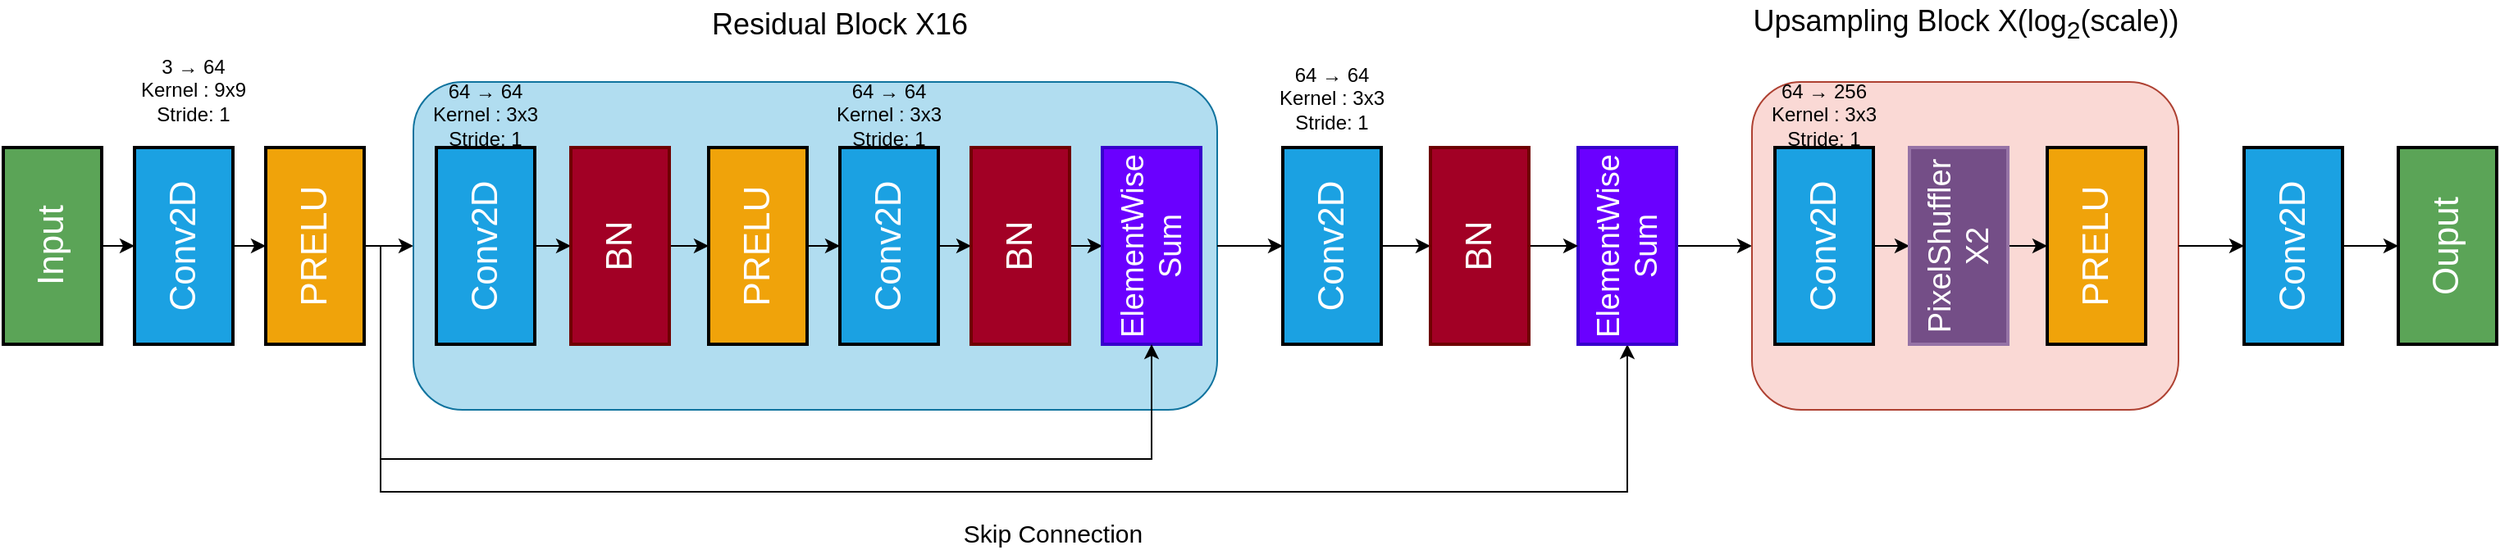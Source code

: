 <mxfile version="27.0.6">
  <diagram name="Page-1" id="ldX45UWWgHhQOTZwwglj">
    <mxGraphModel dx="1469" dy="813" grid="1" gridSize="10" guides="1" tooltips="1" connect="1" arrows="1" fold="1" page="1" pageScale="1" pageWidth="827" pageHeight="1169" math="0" shadow="0">
      <root>
        <mxCell id="0" />
        <mxCell id="1" parent="0" />
        <mxCell id="CX8VXaGz0tjRuIeD6k8V-15" style="edgeStyle=orthogonalEdgeStyle;rounded=0;orthogonalLoop=1;jettySize=auto;html=1;entryX=0.5;entryY=0;entryDx=0;entryDy=0;" parent="1" source="7jAFLYlnToqP1OYzs7xx-1" target="7jAFLYlnToqP1OYzs7xx-2" edge="1">
          <mxGeometry relative="1" as="geometry" />
        </mxCell>
        <mxCell id="7jAFLYlnToqP1OYzs7xx-1" value="&lt;font style=&quot;font-size: 22px; color: light-dark(rgb(255, 255, 255), rgb(237, 237, 237));&quot;&gt;Input&lt;/font&gt;" style="rounded=0;whiteSpace=wrap;html=1;rotation=-90;fillColor=light-dark(#5ba457, #1f2f1e);strokeColor=light-dark(#000000, #446e2c);horizontal=0;textDirection=vertical-rl;strokeWidth=2;" parent="1" vertex="1">
          <mxGeometry x="-10" y="180" width="120" height="60" as="geometry" />
        </mxCell>
        <mxCell id="CX8VXaGz0tjRuIeD6k8V-16" style="edgeStyle=orthogonalEdgeStyle;rounded=0;orthogonalLoop=1;jettySize=auto;html=1;entryX=0.5;entryY=0;entryDx=0;entryDy=0;" parent="1" source="7jAFLYlnToqP1OYzs7xx-2" target="7jAFLYlnToqP1OYzs7xx-3" edge="1">
          <mxGeometry relative="1" as="geometry" />
        </mxCell>
        <mxCell id="7jAFLYlnToqP1OYzs7xx-2" value="&lt;font style=&quot;font-size: 22px;&quot;&gt;Conv2D&lt;/font&gt;" style="rounded=0;whiteSpace=wrap;html=1;rotation=-90;fillColor=#1ba1e2;fontColor=#ffffff;strokeColor=light-dark(#000000, #51afe7);strokeWidth=2;" parent="1" vertex="1">
          <mxGeometry x="70" y="180" width="120" height="60" as="geometry" />
        </mxCell>
        <mxCell id="CX8VXaGz0tjRuIeD6k8V-17" style="edgeStyle=orthogonalEdgeStyle;rounded=0;orthogonalLoop=1;jettySize=auto;html=1;entryX=0;entryY=0.5;entryDx=0;entryDy=0;" parent="1" source="7jAFLYlnToqP1OYzs7xx-3" target="CX8VXaGz0tjRuIeD6k8V-1" edge="1">
          <mxGeometry relative="1" as="geometry" />
        </mxCell>
        <mxCell id="7jAFLYlnToqP1OYzs7xx-3" value="&lt;font style=&quot;font-size: 22px;&quot;&gt;&lt;span style=&quot;color: light-dark(rgb(255, 255, 255), rgb(237, 237, 237));&quot;&gt;PRELU&lt;/span&gt;&lt;/font&gt;" style="rounded=0;whiteSpace=wrap;html=1;rotation=-90;fillColor=#f0a30a;strokeColor=light-dark(#000000, #51afe7);fontColor=#000000;strokeWidth=2;" parent="1" vertex="1">
          <mxGeometry x="150" y="180" width="120" height="60" as="geometry" />
        </mxCell>
        <mxCell id="CX8VXaGz0tjRuIeD6k8V-62" style="edgeStyle=orthogonalEdgeStyle;rounded=0;orthogonalLoop=1;jettySize=auto;html=1;" parent="1" source="7jAFLYlnToqP1OYzs7xx-6" target="7jAFLYlnToqP1OYzs7xx-8" edge="1">
          <mxGeometry relative="1" as="geometry" />
        </mxCell>
        <mxCell id="7jAFLYlnToqP1OYzs7xx-6" value="&lt;font style=&quot;font-size: 22px;&quot;&gt;Conv2D&lt;/font&gt;" style="rounded=0;whiteSpace=wrap;html=1;rotation=-90;fillColor=#1ba1e2;fontColor=#ffffff;strokeColor=light-dark(#000000, #51afe7);strokeWidth=2;" parent="1" vertex="1">
          <mxGeometry x="1356" y="180" width="120" height="60" as="geometry" />
        </mxCell>
        <mxCell id="7jAFLYlnToqP1OYzs7xx-8" value="&lt;div&gt;&lt;font style=&quot;font-size: 22px; color: rgb(255, 255, 255);&quot;&gt;Ouput&lt;/font&gt;&lt;/div&gt;" style="rounded=0;whiteSpace=wrap;html=1;rotation=-90;fillColor=light-dark(#5ba457, #1f2f1e);strokeColor=light-dark(#000000, #446e2c);horizontal=0;textDirection=vertical-rl;strokeWidth=2;" parent="1" vertex="1">
          <mxGeometry x="1450" y="180" width="120" height="60" as="geometry" />
        </mxCell>
        <mxCell id="7jAFLYlnToqP1OYzs7xx-16" value="&lt;div&gt;3 → 64 Kernel : 9x9&lt;/div&gt;&lt;div&gt;Stride: 1&lt;/div&gt;" style="text;html=1;align=center;verticalAlign=middle;whiteSpace=wrap;rounded=0;" parent="1" vertex="1">
          <mxGeometry x="98" y="100" width="76" height="30" as="geometry" />
        </mxCell>
        <mxCell id="CX8VXaGz0tjRuIeD6k8V-14" value="" style="group" parent="1" vertex="1" connectable="0">
          <mxGeometry x="270" y="110" width="490" height="200" as="geometry" />
        </mxCell>
        <mxCell id="CX8VXaGz0tjRuIeD6k8V-1" value="" style="rounded=1;whiteSpace=wrap;html=1;fillColor=#b1ddf0;strokeColor=#10739e;" parent="CX8VXaGz0tjRuIeD6k8V-14" vertex="1">
          <mxGeometry width="490" height="200" as="geometry" />
        </mxCell>
        <mxCell id="CX8VXaGz0tjRuIeD6k8V-8" style="edgeStyle=orthogonalEdgeStyle;rounded=0;orthogonalLoop=1;jettySize=auto;html=1;" parent="CX8VXaGz0tjRuIeD6k8V-14" source="7jAFLYlnToqP1OYzs7xx-4" target="CX8VXaGz0tjRuIeD6k8V-2" edge="1">
          <mxGeometry relative="1" as="geometry" />
        </mxCell>
        <mxCell id="7jAFLYlnToqP1OYzs7xx-4" value="&lt;font style=&quot;font-size: 22px;&quot;&gt;Conv2D&lt;/font&gt;" style="rounded=0;whiteSpace=wrap;html=1;rotation=-90;fillColor=#1ba1e2;fontColor=#ffffff;strokeColor=light-dark(#000000, #51afe7);strokeWidth=2;" parent="CX8VXaGz0tjRuIeD6k8V-14" vertex="1">
          <mxGeometry x="-16" y="70" width="120" height="60" as="geometry" />
        </mxCell>
        <mxCell id="CX8VXaGz0tjRuIeD6k8V-9" style="edgeStyle=orthogonalEdgeStyle;rounded=0;orthogonalLoop=1;jettySize=auto;html=1;" parent="CX8VXaGz0tjRuIeD6k8V-14" source="CX8VXaGz0tjRuIeD6k8V-2" target="CX8VXaGz0tjRuIeD6k8V-3" edge="1">
          <mxGeometry relative="1" as="geometry" />
        </mxCell>
        <mxCell id="CX8VXaGz0tjRuIeD6k8V-2" value="&lt;font style=&quot;font-size: 22px;&quot;&gt;BN&lt;/font&gt;" style="rounded=0;whiteSpace=wrap;html=1;rotation=-90;fillColor=#a20025;strokeColor=#6F0000;strokeWidth=2;fontColor=#ffffff;" parent="CX8VXaGz0tjRuIeD6k8V-14" vertex="1">
          <mxGeometry x="66" y="70" width="120" height="60" as="geometry" />
        </mxCell>
        <mxCell id="CX8VXaGz0tjRuIeD6k8V-10" style="edgeStyle=orthogonalEdgeStyle;rounded=0;orthogonalLoop=1;jettySize=auto;html=1;entryX=0.5;entryY=0;entryDx=0;entryDy=0;" parent="CX8VXaGz0tjRuIeD6k8V-14" source="CX8VXaGz0tjRuIeD6k8V-3" target="CX8VXaGz0tjRuIeD6k8V-4" edge="1">
          <mxGeometry relative="1" as="geometry" />
        </mxCell>
        <mxCell id="CX8VXaGz0tjRuIeD6k8V-3" value="&lt;span style=&quot;color: rgb(255, 255, 255);&quot;&gt;&lt;font style=&quot;font-size: 22px;&quot;&gt;PRELU&lt;/font&gt;&lt;/span&gt;" style="rounded=0;whiteSpace=wrap;html=1;rotation=-90;fillColor=#f0a30a;strokeColor=light-dark(#000000, #51afe7);fontColor=#000000;strokeWidth=2;" parent="CX8VXaGz0tjRuIeD6k8V-14" vertex="1">
          <mxGeometry x="150" y="70" width="120" height="60" as="geometry" />
        </mxCell>
        <mxCell id="CX8VXaGz0tjRuIeD6k8V-11" style="edgeStyle=orthogonalEdgeStyle;rounded=0;orthogonalLoop=1;jettySize=auto;html=1;entryX=0.5;entryY=0;entryDx=0;entryDy=0;" parent="CX8VXaGz0tjRuIeD6k8V-14" source="CX8VXaGz0tjRuIeD6k8V-4" target="CX8VXaGz0tjRuIeD6k8V-5" edge="1">
          <mxGeometry relative="1" as="geometry" />
        </mxCell>
        <mxCell id="CX8VXaGz0tjRuIeD6k8V-4" value="&lt;font style=&quot;font-size: 22px;&quot;&gt;Conv2D&lt;/font&gt;" style="rounded=0;whiteSpace=wrap;html=1;rotation=-90;fillColor=#1ba1e2;fontColor=#ffffff;strokeColor=light-dark(#000000, #51afe7);strokeWidth=2;" parent="CX8VXaGz0tjRuIeD6k8V-14" vertex="1">
          <mxGeometry x="230" y="70" width="120" height="60" as="geometry" />
        </mxCell>
        <mxCell id="CX8VXaGz0tjRuIeD6k8V-12" style="edgeStyle=orthogonalEdgeStyle;rounded=0;orthogonalLoop=1;jettySize=auto;html=1;entryX=0.5;entryY=0;entryDx=0;entryDy=0;" parent="CX8VXaGz0tjRuIeD6k8V-14" source="CX8VXaGz0tjRuIeD6k8V-5" target="CX8VXaGz0tjRuIeD6k8V-6" edge="1">
          <mxGeometry relative="1" as="geometry" />
        </mxCell>
        <mxCell id="CX8VXaGz0tjRuIeD6k8V-5" value="&lt;font style=&quot;font-size: 22px;&quot;&gt;BN&lt;/font&gt;" style="rounded=0;whiteSpace=wrap;html=1;rotation=-90;fillColor=#a20025;fontColor=#ffffff;strokeColor=#6F0000;strokeWidth=2;" parent="CX8VXaGz0tjRuIeD6k8V-14" vertex="1">
          <mxGeometry x="310" y="70" width="120" height="60" as="geometry" />
        </mxCell>
        <mxCell id="CX8VXaGz0tjRuIeD6k8V-6" value="&lt;font style=&quot;font-size: 19px;&quot;&gt;ElementWise Sum&lt;/font&gt;" style="rounded=0;whiteSpace=wrap;html=1;rotation=-90;fillColor=#6a00ff;fontColor=#ffffff;strokeColor=#3700CC;strokeWidth=2;" parent="CX8VXaGz0tjRuIeD6k8V-14" vertex="1">
          <mxGeometry x="390" y="70" width="120" height="60" as="geometry" />
        </mxCell>
        <mxCell id="CX8VXaGz0tjRuIeD6k8V-20" value="&lt;div&gt;64 → 64 Kernel : 3x3&lt;/div&gt;&lt;div&gt;Stride: 1&lt;/div&gt;" style="text;html=1;align=center;verticalAlign=middle;whiteSpace=wrap;rounded=0;" parent="CX8VXaGz0tjRuIeD6k8V-14" vertex="1">
          <mxGeometry x="6" y="10" width="76" height="20" as="geometry" />
        </mxCell>
        <mxCell id="CX8VXaGz0tjRuIeD6k8V-21" value="&lt;div&gt;64 → 64 Kernel : 3x3&lt;/div&gt;&lt;div&gt;Stride: 1&lt;/div&gt;" style="text;html=1;align=center;verticalAlign=middle;whiteSpace=wrap;rounded=0;" parent="CX8VXaGz0tjRuIeD6k8V-14" vertex="1">
          <mxGeometry x="252" y="10" width="76" height="20" as="geometry" />
        </mxCell>
        <mxCell id="CX8VXaGz0tjRuIeD6k8V-18" value="" style="endArrow=classic;html=1;rounded=0;entryX=0;entryY=0.5;entryDx=0;entryDy=0;" parent="1" target="CX8VXaGz0tjRuIeD6k8V-6" edge="1">
          <mxGeometry width="50" height="50" relative="1" as="geometry">
            <mxPoint x="250" y="210" as="sourcePoint" />
            <mxPoint x="440" y="400" as="targetPoint" />
            <Array as="points">
              <mxPoint x="250" y="340" />
              <mxPoint x="720" y="340" />
            </Array>
          </mxGeometry>
        </mxCell>
        <mxCell id="CX8VXaGz0tjRuIeD6k8V-19" value="&lt;font style=&quot;font-size: 18px;&quot;&gt;Residual Block X16&lt;/font&gt;" style="text;html=1;align=center;verticalAlign=middle;whiteSpace=wrap;rounded=0;" parent="1" vertex="1">
          <mxGeometry x="450" y="60" width="160" height="30" as="geometry" />
        </mxCell>
        <mxCell id="CX8VXaGz0tjRuIeD6k8V-22" value="" style="endArrow=classic;html=1;rounded=0;entryX=0;entryY=0.5;entryDx=0;entryDy=0;" parent="1" target="CX8VXaGz0tjRuIeD6k8V-38" edge="1">
          <mxGeometry width="50" height="50" relative="1" as="geometry">
            <mxPoint x="250" y="210" as="sourcePoint" />
            <mxPoint x="890" y="330" as="targetPoint" />
            <Array as="points">
              <mxPoint x="250" y="280" />
              <mxPoint x="250" y="360" />
              <mxPoint x="490" y="360" />
              <mxPoint x="730" y="360" />
              <mxPoint x="830" y="360" />
              <mxPoint x="930" y="360" />
              <mxPoint x="1010" y="360" />
            </Array>
          </mxGeometry>
        </mxCell>
        <mxCell id="CX8VXaGz0tjRuIeD6k8V-59" style="edgeStyle=orthogonalEdgeStyle;rounded=0;orthogonalLoop=1;jettySize=auto;html=1;" parent="1" source="CX8VXaGz0tjRuIeD6k8V-38" target="CX8VXaGz0tjRuIeD6k8V-45" edge="1">
          <mxGeometry relative="1" as="geometry" />
        </mxCell>
        <mxCell id="CX8VXaGz0tjRuIeD6k8V-38" value="&lt;font style=&quot;font-size: 19px;&quot;&gt;ElementWise Sum&lt;/font&gt;" style="rounded=0;whiteSpace=wrap;html=1;rotation=-90;fillColor=#6a00ff;fontColor=#ffffff;strokeColor=#3700CC;strokeWidth=2;" parent="1" vertex="1">
          <mxGeometry x="950" y="180" width="120" height="60" as="geometry" />
        </mxCell>
        <mxCell id="CX8VXaGz0tjRuIeD6k8V-42" style="edgeStyle=orthogonalEdgeStyle;rounded=0;orthogonalLoop=1;jettySize=auto;html=1;" parent="1" source="CX8VXaGz0tjRuIeD6k8V-39" target="CX8VXaGz0tjRuIeD6k8V-40" edge="1">
          <mxGeometry relative="1" as="geometry" />
        </mxCell>
        <mxCell id="CX8VXaGz0tjRuIeD6k8V-39" value="&lt;font style=&quot;font-size: 22px;&quot;&gt;Conv2D&lt;/font&gt;" style="rounded=0;whiteSpace=wrap;html=1;rotation=-90;fillColor=#1ba1e2;fontColor=#ffffff;strokeColor=light-dark(#000000, #51afe7);strokeWidth=2;" parent="1" vertex="1">
          <mxGeometry x="770" y="180" width="120" height="60" as="geometry" />
        </mxCell>
        <mxCell id="CX8VXaGz0tjRuIeD6k8V-43" style="edgeStyle=orthogonalEdgeStyle;rounded=0;orthogonalLoop=1;jettySize=auto;html=1;" parent="1" source="CX8VXaGz0tjRuIeD6k8V-40" target="CX8VXaGz0tjRuIeD6k8V-38" edge="1">
          <mxGeometry relative="1" as="geometry" />
        </mxCell>
        <mxCell id="CX8VXaGz0tjRuIeD6k8V-40" value="&lt;font style=&quot;font-size: 22px;&quot;&gt;BN&lt;/font&gt;" style="rounded=0;whiteSpace=wrap;html=1;rotation=-90;fillColor=#a20025;fontColor=#ffffff;strokeColor=#6F0000;strokeWidth=2;" parent="1" vertex="1">
          <mxGeometry x="860" y="180" width="120" height="60" as="geometry" />
        </mxCell>
        <mxCell id="CX8VXaGz0tjRuIeD6k8V-41" style="edgeStyle=orthogonalEdgeStyle;rounded=0;orthogonalLoop=1;jettySize=auto;html=1;entryX=0.5;entryY=0;entryDx=0;entryDy=0;" parent="1" source="CX8VXaGz0tjRuIeD6k8V-1" target="CX8VXaGz0tjRuIeD6k8V-39" edge="1">
          <mxGeometry relative="1" as="geometry" />
        </mxCell>
        <mxCell id="CX8VXaGz0tjRuIeD6k8V-45" value="" style="rounded=1;whiteSpace=wrap;html=1;fillColor=#fad9d5;strokeColor=#ae4132;" parent="1" vertex="1">
          <mxGeometry x="1086" y="110" width="260" height="200" as="geometry" />
        </mxCell>
        <mxCell id="CX8VXaGz0tjRuIeD6k8V-46" style="edgeStyle=orthogonalEdgeStyle;rounded=0;orthogonalLoop=1;jettySize=auto;html=1;" parent="1" source="CX8VXaGz0tjRuIeD6k8V-47" target="CX8VXaGz0tjRuIeD6k8V-49" edge="1">
          <mxGeometry relative="1" as="geometry" />
        </mxCell>
        <mxCell id="CX8VXaGz0tjRuIeD6k8V-47" value="&lt;font style=&quot;font-size: 22px;&quot;&gt;Conv2D&lt;/font&gt;" style="rounded=0;whiteSpace=wrap;html=1;rotation=-90;fillColor=#1ba1e2;fontColor=#ffffff;strokeColor=light-dark(#000000, #51afe7);strokeWidth=2;" parent="1" vertex="1">
          <mxGeometry x="1070" y="180" width="120" height="60" as="geometry" />
        </mxCell>
        <mxCell id="CX8VXaGz0tjRuIeD6k8V-48" style="edgeStyle=orthogonalEdgeStyle;rounded=0;orthogonalLoop=1;jettySize=auto;html=1;" parent="1" source="CX8VXaGz0tjRuIeD6k8V-49" target="CX8VXaGz0tjRuIeD6k8V-51" edge="1">
          <mxGeometry relative="1" as="geometry" />
        </mxCell>
        <mxCell id="CX8VXaGz0tjRuIeD6k8V-49" value="&lt;font style=&quot;font-size: 19px; color: light-dark(rgb(255, 255, 255), rgb(237, 237, 237));&quot;&gt;PixelShuffler X2&lt;/font&gt;" style="rounded=0;whiteSpace=wrap;html=1;rotation=-90;fillColor=light-dark(#744e87, #392f3f);strokeColor=#9673a6;strokeWidth=2;" parent="1" vertex="1">
          <mxGeometry x="1152" y="180" width="120" height="60" as="geometry" />
        </mxCell>
        <mxCell id="CX8VXaGz0tjRuIeD6k8V-51" value="&lt;span style=&quot;color: rgb(255, 255, 255);&quot;&gt;&lt;font style=&quot;font-size: 22px;&quot;&gt;PRELU&lt;/font&gt;&lt;/span&gt;" style="rounded=0;whiteSpace=wrap;html=1;rotation=-90;fillColor=#f0a30a;strokeColor=light-dark(#000000, #51afe7);fontColor=#000000;strokeWidth=2;" parent="1" vertex="1">
          <mxGeometry x="1236" y="180" width="120" height="60" as="geometry" />
        </mxCell>
        <mxCell id="CX8VXaGz0tjRuIeD6k8V-57" value="&lt;div&gt;64 → 256 Kernel : 3x3&lt;/div&gt;&lt;div&gt;Stride: 1&lt;/div&gt;" style="text;html=1;align=center;verticalAlign=middle;whiteSpace=wrap;rounded=0;" parent="1" vertex="1">
          <mxGeometry x="1092" y="120" width="76" height="20" as="geometry" />
        </mxCell>
        <mxCell id="CX8VXaGz0tjRuIeD6k8V-60" value="&lt;font style=&quot;font-size: 18px;&quot;&gt;Upsampling Block X(log&lt;sub&gt;2&lt;/sub&gt;(scale))&lt;/font&gt;" style="text;html=1;align=center;verticalAlign=middle;whiteSpace=wrap;rounded=0;" parent="1" vertex="1">
          <mxGeometry x="1079.5" y="60" width="273" height="30" as="geometry" />
        </mxCell>
        <mxCell id="CX8VXaGz0tjRuIeD6k8V-61" value="" style="endArrow=classic;html=1;rounded=0;exitX=1;exitY=0.5;exitDx=0;exitDy=0;entryX=0.5;entryY=0;entryDx=0;entryDy=0;" parent="1" source="CX8VXaGz0tjRuIeD6k8V-45" target="7jAFLYlnToqP1OYzs7xx-6" edge="1">
          <mxGeometry width="50" height="50" relative="1" as="geometry">
            <mxPoint x="690" y="430" as="sourcePoint" />
            <mxPoint x="740" y="380" as="targetPoint" />
          </mxGeometry>
        </mxCell>
        <mxCell id="CX8VXaGz0tjRuIeD6k8V-64" value="&lt;font style=&quot;font-size: 15px;&quot;&gt;Skip Connection&lt;/font&gt;" style="text;html=1;align=center;verticalAlign=middle;whiteSpace=wrap;rounded=0;" parent="1" vertex="1">
          <mxGeometry x="600" y="370" width="120" height="30" as="geometry" />
        </mxCell>
        <mxCell id="tcZF56Yc6_y9n0BLwBG--1" value="&lt;div&gt;64 → 64 Kernel : 3x3&lt;/div&gt;&lt;div&gt;Stride: 1&lt;/div&gt;" style="text;html=1;align=center;verticalAlign=middle;whiteSpace=wrap;rounded=0;" vertex="1" parent="1">
          <mxGeometry x="792" y="110" width="76" height="20" as="geometry" />
        </mxCell>
      </root>
    </mxGraphModel>
  </diagram>
</mxfile>
